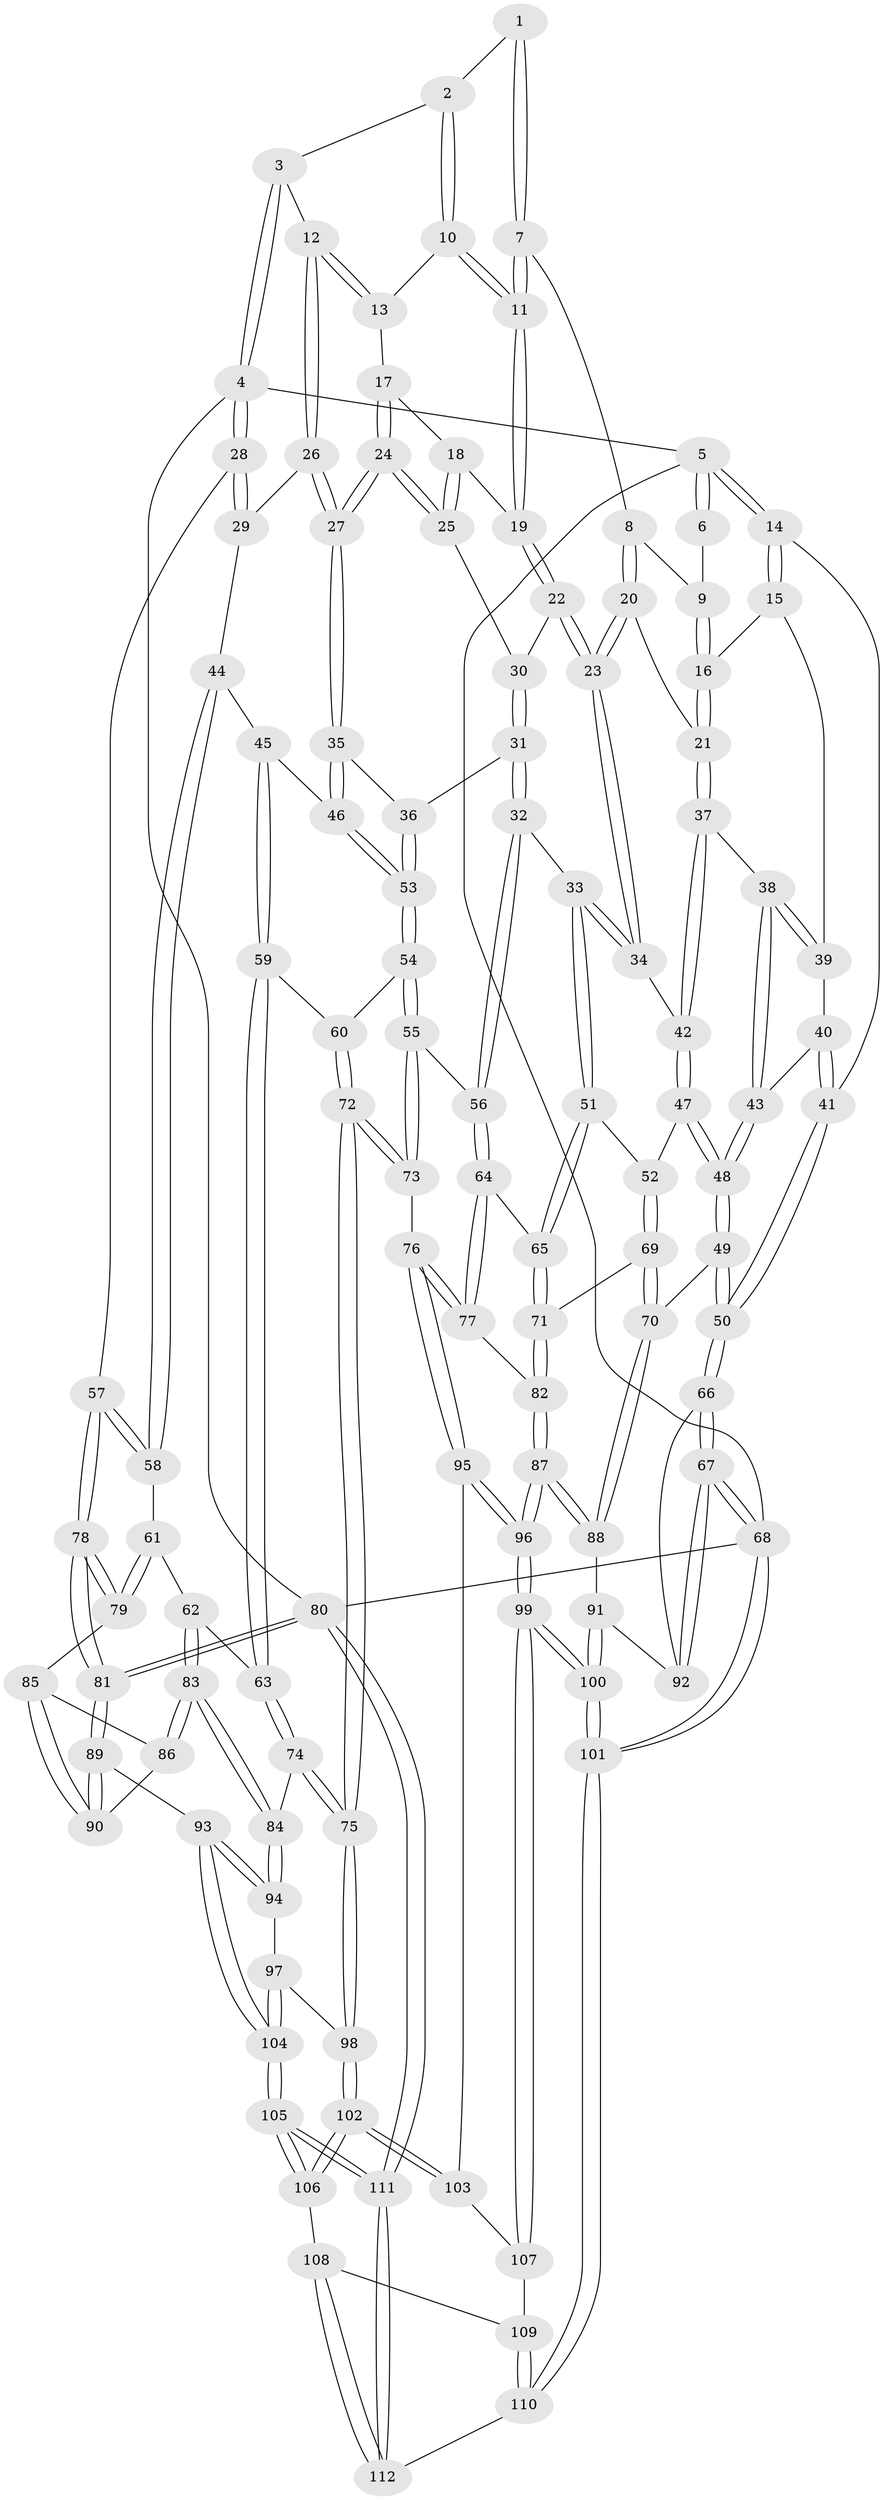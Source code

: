 // coarse degree distribution, {3: 0.10294117647058823, 4: 0.35294117647058826, 6: 0.11764705882352941, 5: 0.4264705882352941}
// Generated by graph-tools (version 1.1) at 2025/52/02/27/25 19:52:42]
// undirected, 112 vertices, 277 edges
graph export_dot {
graph [start="1"]
  node [color=gray90,style=filled];
  1 [pos="+0.34124639968629467+0"];
  2 [pos="+0.6595965543891148+0"];
  3 [pos="+0.9146089893268923+0"];
  4 [pos="+1+0"];
  5 [pos="+0+0"];
  6 [pos="+0.25190681187362596+0"];
  7 [pos="+0.38041471823780315+0.08165947256158228"];
  8 [pos="+0.22616480680599768+0.13778044364796754"];
  9 [pos="+0.17034309948772272+0.06327663472907878"];
  10 [pos="+0.6347657851254358+0.016947664809191482"];
  11 [pos="+0.3988962513456182+0.11911548643758807"];
  12 [pos="+0.8329812937813432+0.1409777571852946"];
  13 [pos="+0.6382740136413088+0.0813443144975336"];
  14 [pos="+0+0.04698659895963158"];
  15 [pos="+0+0.13932382973943724"];
  16 [pos="+0.05563786039329937+0.15339040735390602"];
  17 [pos="+0.6238319388780541+0.12759983739431088"];
  18 [pos="+0.5254229615047685+0.13277771832983848"];
  19 [pos="+0.39891370667602793+0.11917270333473694"];
  20 [pos="+0.20612381157596635+0.23378943213865339"];
  21 [pos="+0.17102214990235753+0.24869702984171577"];
  22 [pos="+0.39604251064646007+0.16864782663675623"];
  23 [pos="+0.3264145034595817+0.25392570467369413"];
  24 [pos="+0.6376740453391911+0.21893685267814258"];
  25 [pos="+0.52425052699053+0.2358850926991968"];
  26 [pos="+0.8474262018584735+0.2115760793707299"];
  27 [pos="+0.6909057787511049+0.2866173215772072"];
  28 [pos="+1+0.2203563150723545"];
  29 [pos="+0.8936823841180616+0.23359040618656243"];
  30 [pos="+0.48733658689227827+0.2462854378029504"];
  31 [pos="+0.48576358500697675+0.373993872445208"];
  32 [pos="+0.4220754515551243+0.4193561225973855"];
  33 [pos="+0.39110861295177124+0.41058816408991666"];
  34 [pos="+0.34643066389470584+0.3556998841846213"];
  35 [pos="+0.6828736303582088+0.3251737111784685"];
  36 [pos="+0.5732763409950954+0.3743475396094636"];
  37 [pos="+0.15936081559778834+0.2887861496968088"];
  38 [pos="+0.11757474874811441+0.3108643188834643"];
  39 [pos="+0.033208876992132666+0.27120666846206365"];
  40 [pos="+0.04113978294932007+0.3277029162724725"];
  41 [pos="+0+0.15160828561601028"];
  42 [pos="+0.1988025423956887+0.3793986267878648"];
  43 [pos="+0.0636694419110836+0.3594777589957101"];
  44 [pos="+0.8759625376217482+0.4075568986141281"];
  45 [pos="+0.7219042327281862+0.39386016743641816"];
  46 [pos="+0.6957202360326008+0.3497041650875769"];
  47 [pos="+0.17813957606712252+0.4473365506653242"];
  48 [pos="+0.009761754794945277+0.4912146689172364"];
  49 [pos="+0+0.5375428453115144"];
  50 [pos="+0+0.5487107937598479"];
  51 [pos="+0.26299442612862406+0.5130651179145447"];
  52 [pos="+0.2581453373777533+0.5141445138482407"];
  53 [pos="+0.5915861162339187+0.5055702333829618"];
  54 [pos="+0.5923811757635035+0.5289126218946013"];
  55 [pos="+0.5542994357518695+0.5492514915654719"];
  56 [pos="+0.45270663081661133+0.49960173503660044"];
  57 [pos="+1+0.3534153556521413"];
  58 [pos="+0.912651909245149+0.45549421729719364"];
  59 [pos="+0.7203727757903583+0.5241467390357082"];
  60 [pos="+0.6805778548400442+0.5330283906380803"];
  61 [pos="+0.8880839933696856+0.5324692491580162"];
  62 [pos="+0.807485251367843+0.5629057857981501"];
  63 [pos="+0.7361741612404882+0.537829788058311"];
  64 [pos="+0.4077750216313807+0.5849088308480136"];
  65 [pos="+0.34932182960360175+0.5819863243671803"];
  66 [pos="+0+0.5539098389252912"];
  67 [pos="+0+1"];
  68 [pos="+0+1"];
  69 [pos="+0.2169488061748341+0.6057353492954646"];
  70 [pos="+0.13364915408022715+0.6549015577973349"];
  71 [pos="+0.29954101192240906+0.6541887705152768"];
  72 [pos="+0.5838295972290061+0.7642724324887785"];
  73 [pos="+0.5474270454110675+0.7499553957946523"];
  74 [pos="+0.6769412563286702+0.7320352371394873"];
  75 [pos="+0.5956201384849363+0.7710044394237722"];
  76 [pos="+0.5076601285254644+0.7531632416047364"];
  77 [pos="+0.43939292389416756+0.7145344441498455"];
  78 [pos="+1+0.6936841349423706"];
  79 [pos="+0.9855928420135982+0.6255700238506747"];
  80 [pos="+1+1"];
  81 [pos="+1+0.8235403646442154"];
  82 [pos="+0.3364060500580752+0.7209588309870535"];
  83 [pos="+0.8145803482085351+0.7031253265553844"];
  84 [pos="+0.8007122634704982+0.7224422361134479"];
  85 [pos="+0.9218115543653952+0.6702675967529961"];
  86 [pos="+0.833774764704361+0.7008749986382142"];
  87 [pos="+0.2542215921899554+0.7930083860642694"];
  88 [pos="+0.14992786659786633+0.7250206616066603"];
  89 [pos="+0.9873631163453519+0.850720617217105"];
  90 [pos="+0.9217461320538478+0.7486192207450338"];
  91 [pos="+0.08546665335765721+0.7980155965083988"];
  92 [pos="+0.0834731423928869+0.7986784270016507"];
  93 [pos="+0.8747876953696017+0.8841393531855539"];
  94 [pos="+0.8607455488045407+0.8660780599105399"];
  95 [pos="+0.448888741157513+0.8367795069609572"];
  96 [pos="+0.2713053932205538+0.9255295454336994"];
  97 [pos="+0.6108142359463319+0.801143062876652"];
  98 [pos="+0.6041585126443187+0.7919942455824472"];
  99 [pos="+0.25404618461666983+0.9772068612565518"];
  100 [pos="+0.22847199246083685+1"];
  101 [pos="+0.17289814561462716+1"];
  102 [pos="+0.5304095732174339+0.9415345540884399"];
  103 [pos="+0.46416376485812305+0.9304322745167145"];
  104 [pos="+0.7490962657163829+1"];
  105 [pos="+0.7477307449236695+1"];
  106 [pos="+0.5352236297698328+0.9586524232642322"];
  107 [pos="+0.4616419565378159+0.9353133138244059"];
  108 [pos="+0.4960808791813753+0.9948738734938019"];
  109 [pos="+0.4613685134509387+0.9600161409150793"];
  110 [pos="+0.22100196707867678+1"];
  111 [pos="+0.7510344975328221+1"];
  112 [pos="+0.4851031825401686+1"];
  1 -- 2;
  1 -- 7;
  1 -- 7;
  2 -- 3;
  2 -- 10;
  2 -- 10;
  3 -- 4;
  3 -- 4;
  3 -- 12;
  4 -- 5;
  4 -- 28;
  4 -- 28;
  4 -- 80;
  5 -- 6;
  5 -- 6;
  5 -- 14;
  5 -- 14;
  5 -- 68;
  6 -- 9;
  7 -- 8;
  7 -- 11;
  7 -- 11;
  8 -- 9;
  8 -- 20;
  8 -- 20;
  9 -- 16;
  9 -- 16;
  10 -- 11;
  10 -- 11;
  10 -- 13;
  11 -- 19;
  11 -- 19;
  12 -- 13;
  12 -- 13;
  12 -- 26;
  12 -- 26;
  13 -- 17;
  14 -- 15;
  14 -- 15;
  14 -- 41;
  15 -- 16;
  15 -- 39;
  16 -- 21;
  16 -- 21;
  17 -- 18;
  17 -- 24;
  17 -- 24;
  18 -- 19;
  18 -- 25;
  18 -- 25;
  19 -- 22;
  19 -- 22;
  20 -- 21;
  20 -- 23;
  20 -- 23;
  21 -- 37;
  21 -- 37;
  22 -- 23;
  22 -- 23;
  22 -- 30;
  23 -- 34;
  23 -- 34;
  24 -- 25;
  24 -- 25;
  24 -- 27;
  24 -- 27;
  25 -- 30;
  26 -- 27;
  26 -- 27;
  26 -- 29;
  27 -- 35;
  27 -- 35;
  28 -- 29;
  28 -- 29;
  28 -- 57;
  29 -- 44;
  30 -- 31;
  30 -- 31;
  31 -- 32;
  31 -- 32;
  31 -- 36;
  32 -- 33;
  32 -- 56;
  32 -- 56;
  33 -- 34;
  33 -- 34;
  33 -- 51;
  33 -- 51;
  34 -- 42;
  35 -- 36;
  35 -- 46;
  35 -- 46;
  36 -- 53;
  36 -- 53;
  37 -- 38;
  37 -- 42;
  37 -- 42;
  38 -- 39;
  38 -- 39;
  38 -- 43;
  38 -- 43;
  39 -- 40;
  40 -- 41;
  40 -- 41;
  40 -- 43;
  41 -- 50;
  41 -- 50;
  42 -- 47;
  42 -- 47;
  43 -- 48;
  43 -- 48;
  44 -- 45;
  44 -- 58;
  44 -- 58;
  45 -- 46;
  45 -- 59;
  45 -- 59;
  46 -- 53;
  46 -- 53;
  47 -- 48;
  47 -- 48;
  47 -- 52;
  48 -- 49;
  48 -- 49;
  49 -- 50;
  49 -- 50;
  49 -- 70;
  50 -- 66;
  50 -- 66;
  51 -- 52;
  51 -- 65;
  51 -- 65;
  52 -- 69;
  52 -- 69;
  53 -- 54;
  53 -- 54;
  54 -- 55;
  54 -- 55;
  54 -- 60;
  55 -- 56;
  55 -- 73;
  55 -- 73;
  56 -- 64;
  56 -- 64;
  57 -- 58;
  57 -- 58;
  57 -- 78;
  57 -- 78;
  58 -- 61;
  59 -- 60;
  59 -- 63;
  59 -- 63;
  60 -- 72;
  60 -- 72;
  61 -- 62;
  61 -- 79;
  61 -- 79;
  62 -- 63;
  62 -- 83;
  62 -- 83;
  63 -- 74;
  63 -- 74;
  64 -- 65;
  64 -- 77;
  64 -- 77;
  65 -- 71;
  65 -- 71;
  66 -- 67;
  66 -- 67;
  66 -- 92;
  67 -- 68;
  67 -- 68;
  67 -- 92;
  67 -- 92;
  68 -- 101;
  68 -- 101;
  68 -- 80;
  69 -- 70;
  69 -- 70;
  69 -- 71;
  70 -- 88;
  70 -- 88;
  71 -- 82;
  71 -- 82;
  72 -- 73;
  72 -- 73;
  72 -- 75;
  72 -- 75;
  73 -- 76;
  74 -- 75;
  74 -- 75;
  74 -- 84;
  75 -- 98;
  75 -- 98;
  76 -- 77;
  76 -- 77;
  76 -- 95;
  76 -- 95;
  77 -- 82;
  78 -- 79;
  78 -- 79;
  78 -- 81;
  78 -- 81;
  79 -- 85;
  80 -- 81;
  80 -- 81;
  80 -- 111;
  80 -- 111;
  81 -- 89;
  81 -- 89;
  82 -- 87;
  82 -- 87;
  83 -- 84;
  83 -- 84;
  83 -- 86;
  83 -- 86;
  84 -- 94;
  84 -- 94;
  85 -- 86;
  85 -- 90;
  85 -- 90;
  86 -- 90;
  87 -- 88;
  87 -- 88;
  87 -- 96;
  87 -- 96;
  88 -- 91;
  89 -- 90;
  89 -- 90;
  89 -- 93;
  91 -- 92;
  91 -- 100;
  91 -- 100;
  93 -- 94;
  93 -- 94;
  93 -- 104;
  93 -- 104;
  94 -- 97;
  95 -- 96;
  95 -- 96;
  95 -- 103;
  96 -- 99;
  96 -- 99;
  97 -- 98;
  97 -- 104;
  97 -- 104;
  98 -- 102;
  98 -- 102;
  99 -- 100;
  99 -- 100;
  99 -- 107;
  99 -- 107;
  100 -- 101;
  100 -- 101;
  101 -- 110;
  101 -- 110;
  102 -- 103;
  102 -- 103;
  102 -- 106;
  102 -- 106;
  103 -- 107;
  104 -- 105;
  104 -- 105;
  105 -- 106;
  105 -- 106;
  105 -- 111;
  105 -- 111;
  106 -- 108;
  107 -- 109;
  108 -- 109;
  108 -- 112;
  108 -- 112;
  109 -- 110;
  109 -- 110;
  110 -- 112;
  111 -- 112;
  111 -- 112;
}
